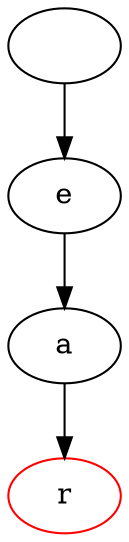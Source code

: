 digraph TrieInsert {
"0x55da07cdb2a0" [label=" "] 
"0x55da07cdb510" [label="e"] 
"0x55da07cdb2a0" -> {"0x55da07cdb510"}
"0x55da07cdb780" [label="a"] 
"0x55da07cdb510" -> {"0x55da07cdb780"}
"0x55da07cdb9f0" [label="r"] [color=red]
"0x55da07cdb780" -> {"0x55da07cdb9f0"}
}
